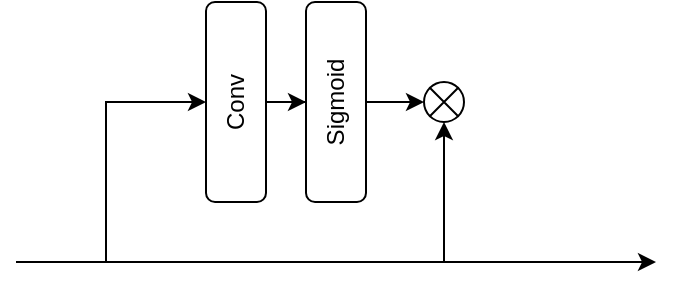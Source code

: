 <mxfile version="26.0.16">
  <diagram name="第 1 页" id="dFjqJ3ufOm5zdUFOWp8d">
    <mxGraphModel dx="254" dy="150" grid="1" gridSize="10" guides="1" tooltips="1" connect="1" arrows="1" fold="1" page="1" pageScale="1" pageWidth="827" pageHeight="1169" math="0" shadow="0">
      <root>
        <mxCell id="0" />
        <mxCell id="1" parent="0" />
        <mxCell id="VULZsUDI7530gcFNgRtK-7" style="edgeStyle=orthogonalEdgeStyle;rounded=0;orthogonalLoop=1;jettySize=auto;html=1;entryX=0;entryY=0.5;entryDx=0;entryDy=0;" edge="1" parent="1" source="VULZsUDI7530gcFNgRtK-1" target="VULZsUDI7530gcFNgRtK-2">
          <mxGeometry relative="1" as="geometry" />
        </mxCell>
        <mxCell id="VULZsUDI7530gcFNgRtK-1" value="Conv" style="rounded=1;whiteSpace=wrap;html=1;horizontal=0;" vertex="1" parent="1">
          <mxGeometry x="170" y="800" width="30" height="100" as="geometry" />
        </mxCell>
        <mxCell id="VULZsUDI7530gcFNgRtK-8" style="edgeStyle=orthogonalEdgeStyle;rounded=0;orthogonalLoop=1;jettySize=auto;html=1;entryX=0;entryY=0.5;entryDx=0;entryDy=0;" edge="1" parent="1" source="VULZsUDI7530gcFNgRtK-2" target="VULZsUDI7530gcFNgRtK-3">
          <mxGeometry relative="1" as="geometry" />
        </mxCell>
        <mxCell id="VULZsUDI7530gcFNgRtK-2" value="Sigmoid" style="rounded=1;whiteSpace=wrap;html=1;horizontal=0;" vertex="1" parent="1">
          <mxGeometry x="220" y="800" width="30" height="100" as="geometry" />
        </mxCell>
        <mxCell id="VULZsUDI7530gcFNgRtK-5" value="" style="endArrow=classic;html=1;rounded=0;" edge="1" parent="1">
          <mxGeometry width="50" height="50" relative="1" as="geometry">
            <mxPoint x="75" y="930" as="sourcePoint" />
            <mxPoint x="395" y="930" as="targetPoint" />
          </mxGeometry>
        </mxCell>
        <mxCell id="VULZsUDI7530gcFNgRtK-6" value="" style="endArrow=classic;html=1;rounded=0;entryX=0;entryY=0.5;entryDx=0;entryDy=0;" edge="1" parent="1" target="VULZsUDI7530gcFNgRtK-1">
          <mxGeometry width="50" height="50" relative="1" as="geometry">
            <mxPoint x="120" y="930" as="sourcePoint" />
            <mxPoint x="390" y="850" as="targetPoint" />
            <Array as="points">
              <mxPoint x="120" y="850" />
            </Array>
          </mxGeometry>
        </mxCell>
        <mxCell id="VULZsUDI7530gcFNgRtK-11" value="" style="group;aspect=fixed;" vertex="1" connectable="0" parent="1">
          <mxGeometry x="279" y="840" width="20" height="20" as="geometry" />
        </mxCell>
        <mxCell id="VULZsUDI7530gcFNgRtK-3" value="" style="ellipse;whiteSpace=wrap;html=1;aspect=fixed;" vertex="1" parent="VULZsUDI7530gcFNgRtK-11">
          <mxGeometry width="20.0" height="20.0" as="geometry" />
        </mxCell>
        <mxCell id="VULZsUDI7530gcFNgRtK-10" value="" style="shape=umlDestroy;whiteSpace=wrap;html=1;strokeWidth=1;targetShapes=umlLifeline;" vertex="1" parent="VULZsUDI7530gcFNgRtK-11">
          <mxGeometry x="2.667" y="2.667" width="14.667" height="14.667" as="geometry" />
        </mxCell>
        <mxCell id="VULZsUDI7530gcFNgRtK-13" style="rounded=0;orthogonalLoop=1;jettySize=auto;html=1;entryX=0.5;entryY=1;entryDx=0;entryDy=0;" edge="1" parent="1" target="VULZsUDI7530gcFNgRtK-3">
          <mxGeometry relative="1" as="geometry">
            <mxPoint x="289" y="930" as="sourcePoint" />
            <mxPoint x="289" y="860" as="targetPoint" />
          </mxGeometry>
        </mxCell>
      </root>
    </mxGraphModel>
  </diagram>
</mxfile>
